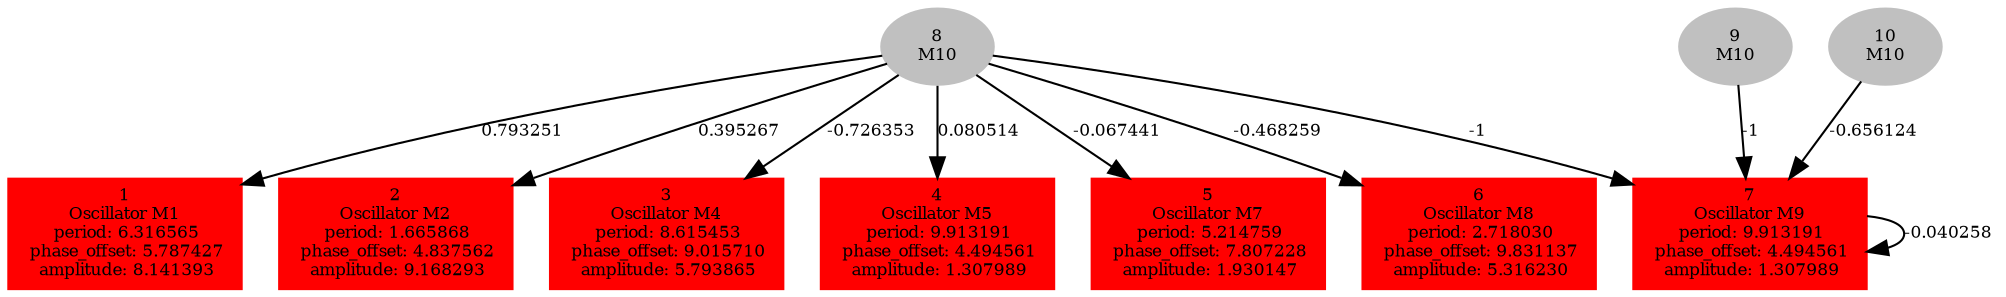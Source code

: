  digraph g{ forcelabels=true;
1 [label=<1<BR />Oscillator M1<BR /> period: 6.316565<BR /> phase_offset: 5.787427<BR /> amplitude: 8.141393>, shape=box,color=red,style=filled,fontsize=8];2 [label=<2<BR />Oscillator M2<BR /> period: 1.665868<BR /> phase_offset: 4.837562<BR /> amplitude: 9.168293>, shape=box,color=red,style=filled,fontsize=8];3 [label=<3<BR />Oscillator M4<BR /> period: 8.615453<BR /> phase_offset: 9.015710<BR /> amplitude: 5.793865>, shape=box,color=red,style=filled,fontsize=8];4 [label=<4<BR />Oscillator M5<BR /> period: 9.913191<BR /> phase_offset: 4.494561<BR /> amplitude: 1.307989>, shape=box,color=red,style=filled,fontsize=8];5 [label=<5<BR />Oscillator M7<BR /> period: 5.214759<BR /> phase_offset: 7.807228<BR /> amplitude: 1.930147>, shape=box,color=red,style=filled,fontsize=8];6 [label=<6<BR />Oscillator M8<BR /> period: 2.718030<BR /> phase_offset: 9.831137<BR /> amplitude: 5.316230>, shape=box,color=red,style=filled,fontsize=8];7 [label=<7<BR />Oscillator M9<BR /> period: 9.913191<BR /> phase_offset: 4.494561<BR /> amplitude: 1.307989>, shape=box,color=red,style=filled,fontsize=8];8[label=<8<BR/>M10>,color="grey",style=filled,fontsize=8];
9[label=<9<BR/>M10>,color="grey",style=filled,fontsize=8];
10[label=<10<BR/>M10>,color="grey",style=filled,fontsize=8];
7 -> 7[label="-0.040258 ",fontsize="8"];
8 -> 1[label="0.793251 ",fontsize="8"];
8 -> 2[label="0.395267 ",fontsize="8"];
8 -> 3[label="-0.726353 ",fontsize="8"];
8 -> 4[label="0.080514 ",fontsize="8"];
8 -> 5[label="-0.067441 ",fontsize="8"];
8 -> 6[label="-0.468259 ",fontsize="8"];
8 -> 7[label="-1 ",fontsize="8"];
9 -> 7[label="-1 ",fontsize="8"];
10 -> 7[label="-0.656124 ",fontsize="8"];
 }
